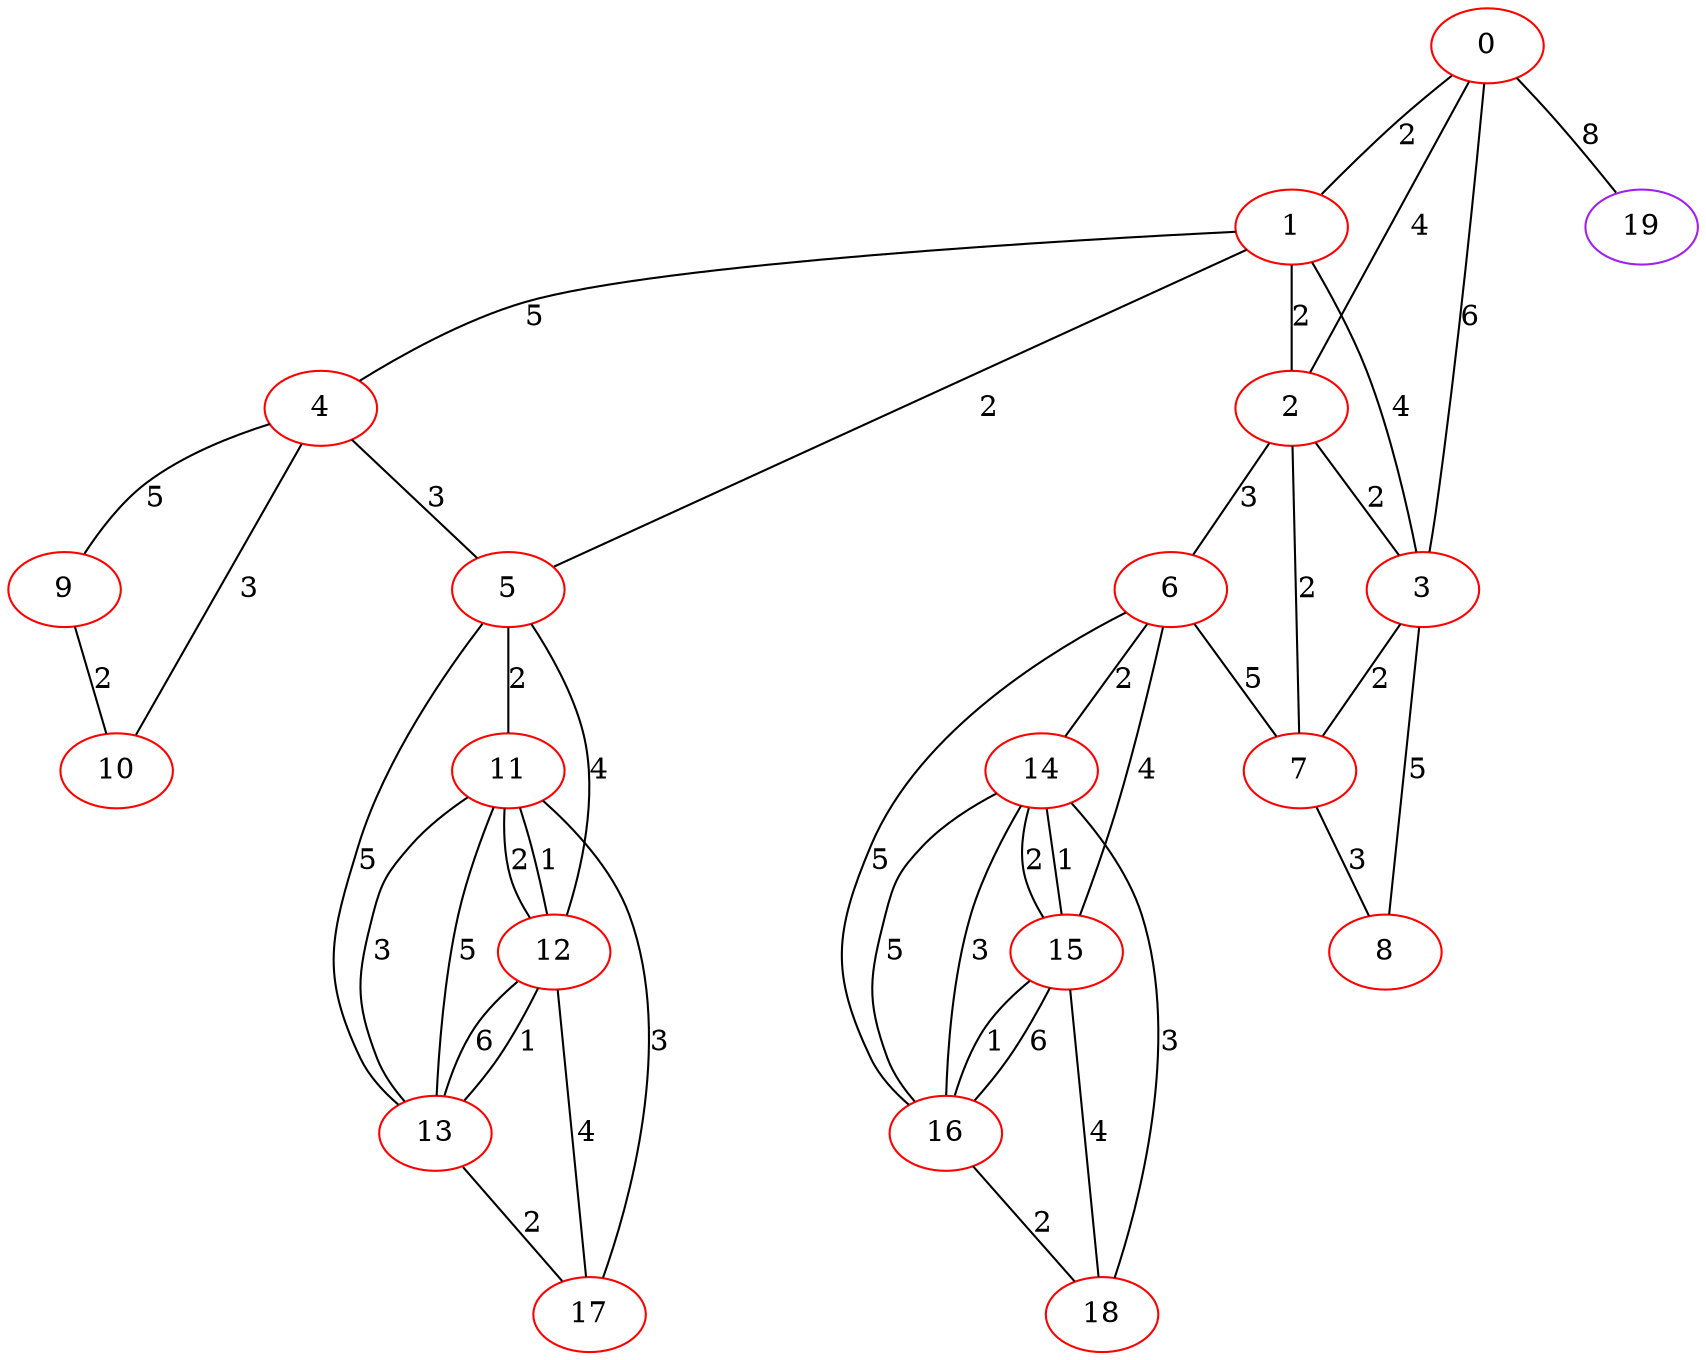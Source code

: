 graph "" {
0 [color=red, weight=1];
1 [color=red, weight=1];
2 [color=red, weight=1];
3 [color=red, weight=1];
4 [color=red, weight=1];
5 [color=red, weight=1];
6 [color=red, weight=1];
7 [color=red, weight=1];
8 [color=red, weight=1];
9 [color=red, weight=1];
10 [color=red, weight=1];
11 [color=red, weight=1];
12 [color=red, weight=1];
13 [color=red, weight=1];
14 [color=red, weight=1];
15 [color=red, weight=1];
16 [color=red, weight=1];
17 [color=red, weight=1];
18 [color=red, weight=1];
19 [color=purple, weight=4];
0 -- 19  [key=0, label=8];
0 -- 1  [key=0, label=2];
0 -- 2  [key=0, label=4];
0 -- 3  [key=0, label=6];
1 -- 2  [key=0, label=2];
1 -- 3  [key=0, label=4];
1 -- 4  [key=0, label=5];
1 -- 5  [key=0, label=2];
2 -- 3  [key=0, label=2];
2 -- 6  [key=0, label=3];
2 -- 7  [key=0, label=2];
3 -- 8  [key=0, label=5];
3 -- 7  [key=0, label=2];
4 -- 10  [key=0, label=3];
4 -- 5  [key=0, label=3];
4 -- 9  [key=0, label=5];
5 -- 11  [key=0, label=2];
5 -- 13  [key=0, label=5];
5 -- 12  [key=0, label=4];
6 -- 16  [key=0, label=5];
6 -- 15  [key=0, label=4];
6 -- 14  [key=0, label=2];
6 -- 7  [key=0, label=5];
7 -- 8  [key=0, label=3];
9 -- 10  [key=0, label=2];
11 -- 17  [key=0, label=3];
11 -- 12  [key=0, label=2];
11 -- 12  [key=1, label=1];
11 -- 13  [key=0, label=3];
11 -- 13  [key=1, label=5];
12 -- 17  [key=0, label=4];
12 -- 13  [key=0, label=1];
12 -- 13  [key=1, label=6];
13 -- 17  [key=0, label=2];
14 -- 16  [key=0, label=5];
14 -- 16  [key=1, label=3];
14 -- 18  [key=0, label=3];
14 -- 15  [key=0, label=1];
14 -- 15  [key=1, label=2];
15 -- 16  [key=0, label=6];
15 -- 16  [key=1, label=1];
15 -- 18  [key=0, label=4];
16 -- 18  [key=0, label=2];
}

